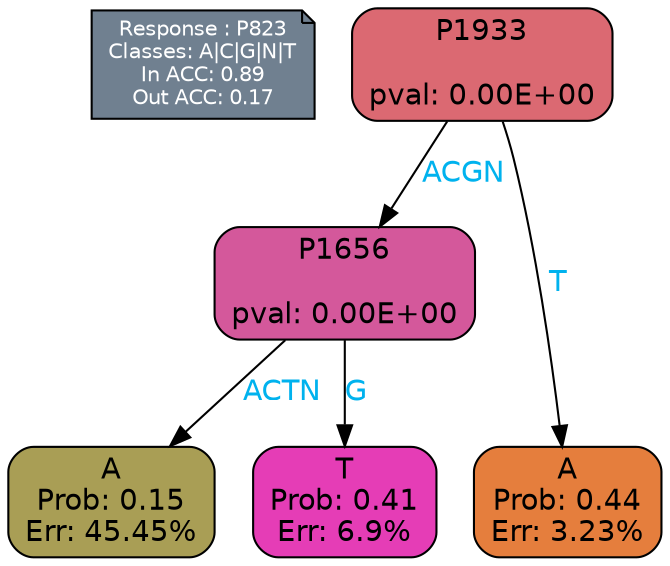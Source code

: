 digraph Tree {
node [shape=box, style="filled, rounded", color="black", fontname=helvetica] ;
graph [ranksep=equally, splines=polylines, bgcolor=transparent, dpi=600] ;
edge [fontname=helvetica] ;
LEGEND [label="Response : P823
Classes: A|C|G|N|T
In ACC: 0.89
Out ACC: 0.17
",shape=note,align=left,style=filled,fillcolor="slategray",fontcolor="white",fontsize=10];1 [label="P1933

pval: 0.00E+00", fillcolor="#db6972"] ;
2 [label="P1656

pval: 0.00E+00", fillcolor="#d4589b"] ;
3 [label="A
Prob: 0.15
Err: 45.45%", fillcolor="#a99e55"] ;
4 [label="T
Prob: 0.41
Err: 6.9%", fillcolor="#e53db6"] ;
5 [label="A
Prob: 0.44
Err: 3.23%", fillcolor="#e57e3d"] ;
1 -> 2 [label="ACGN",fontcolor=deepskyblue2] ;
1 -> 5 [label="T",fontcolor=deepskyblue2] ;
2 -> 3 [label="ACTN",fontcolor=deepskyblue2] ;
2 -> 4 [label="G",fontcolor=deepskyblue2] ;
{rank = same; 3;4;5;}{rank = same; LEGEND;1;}}